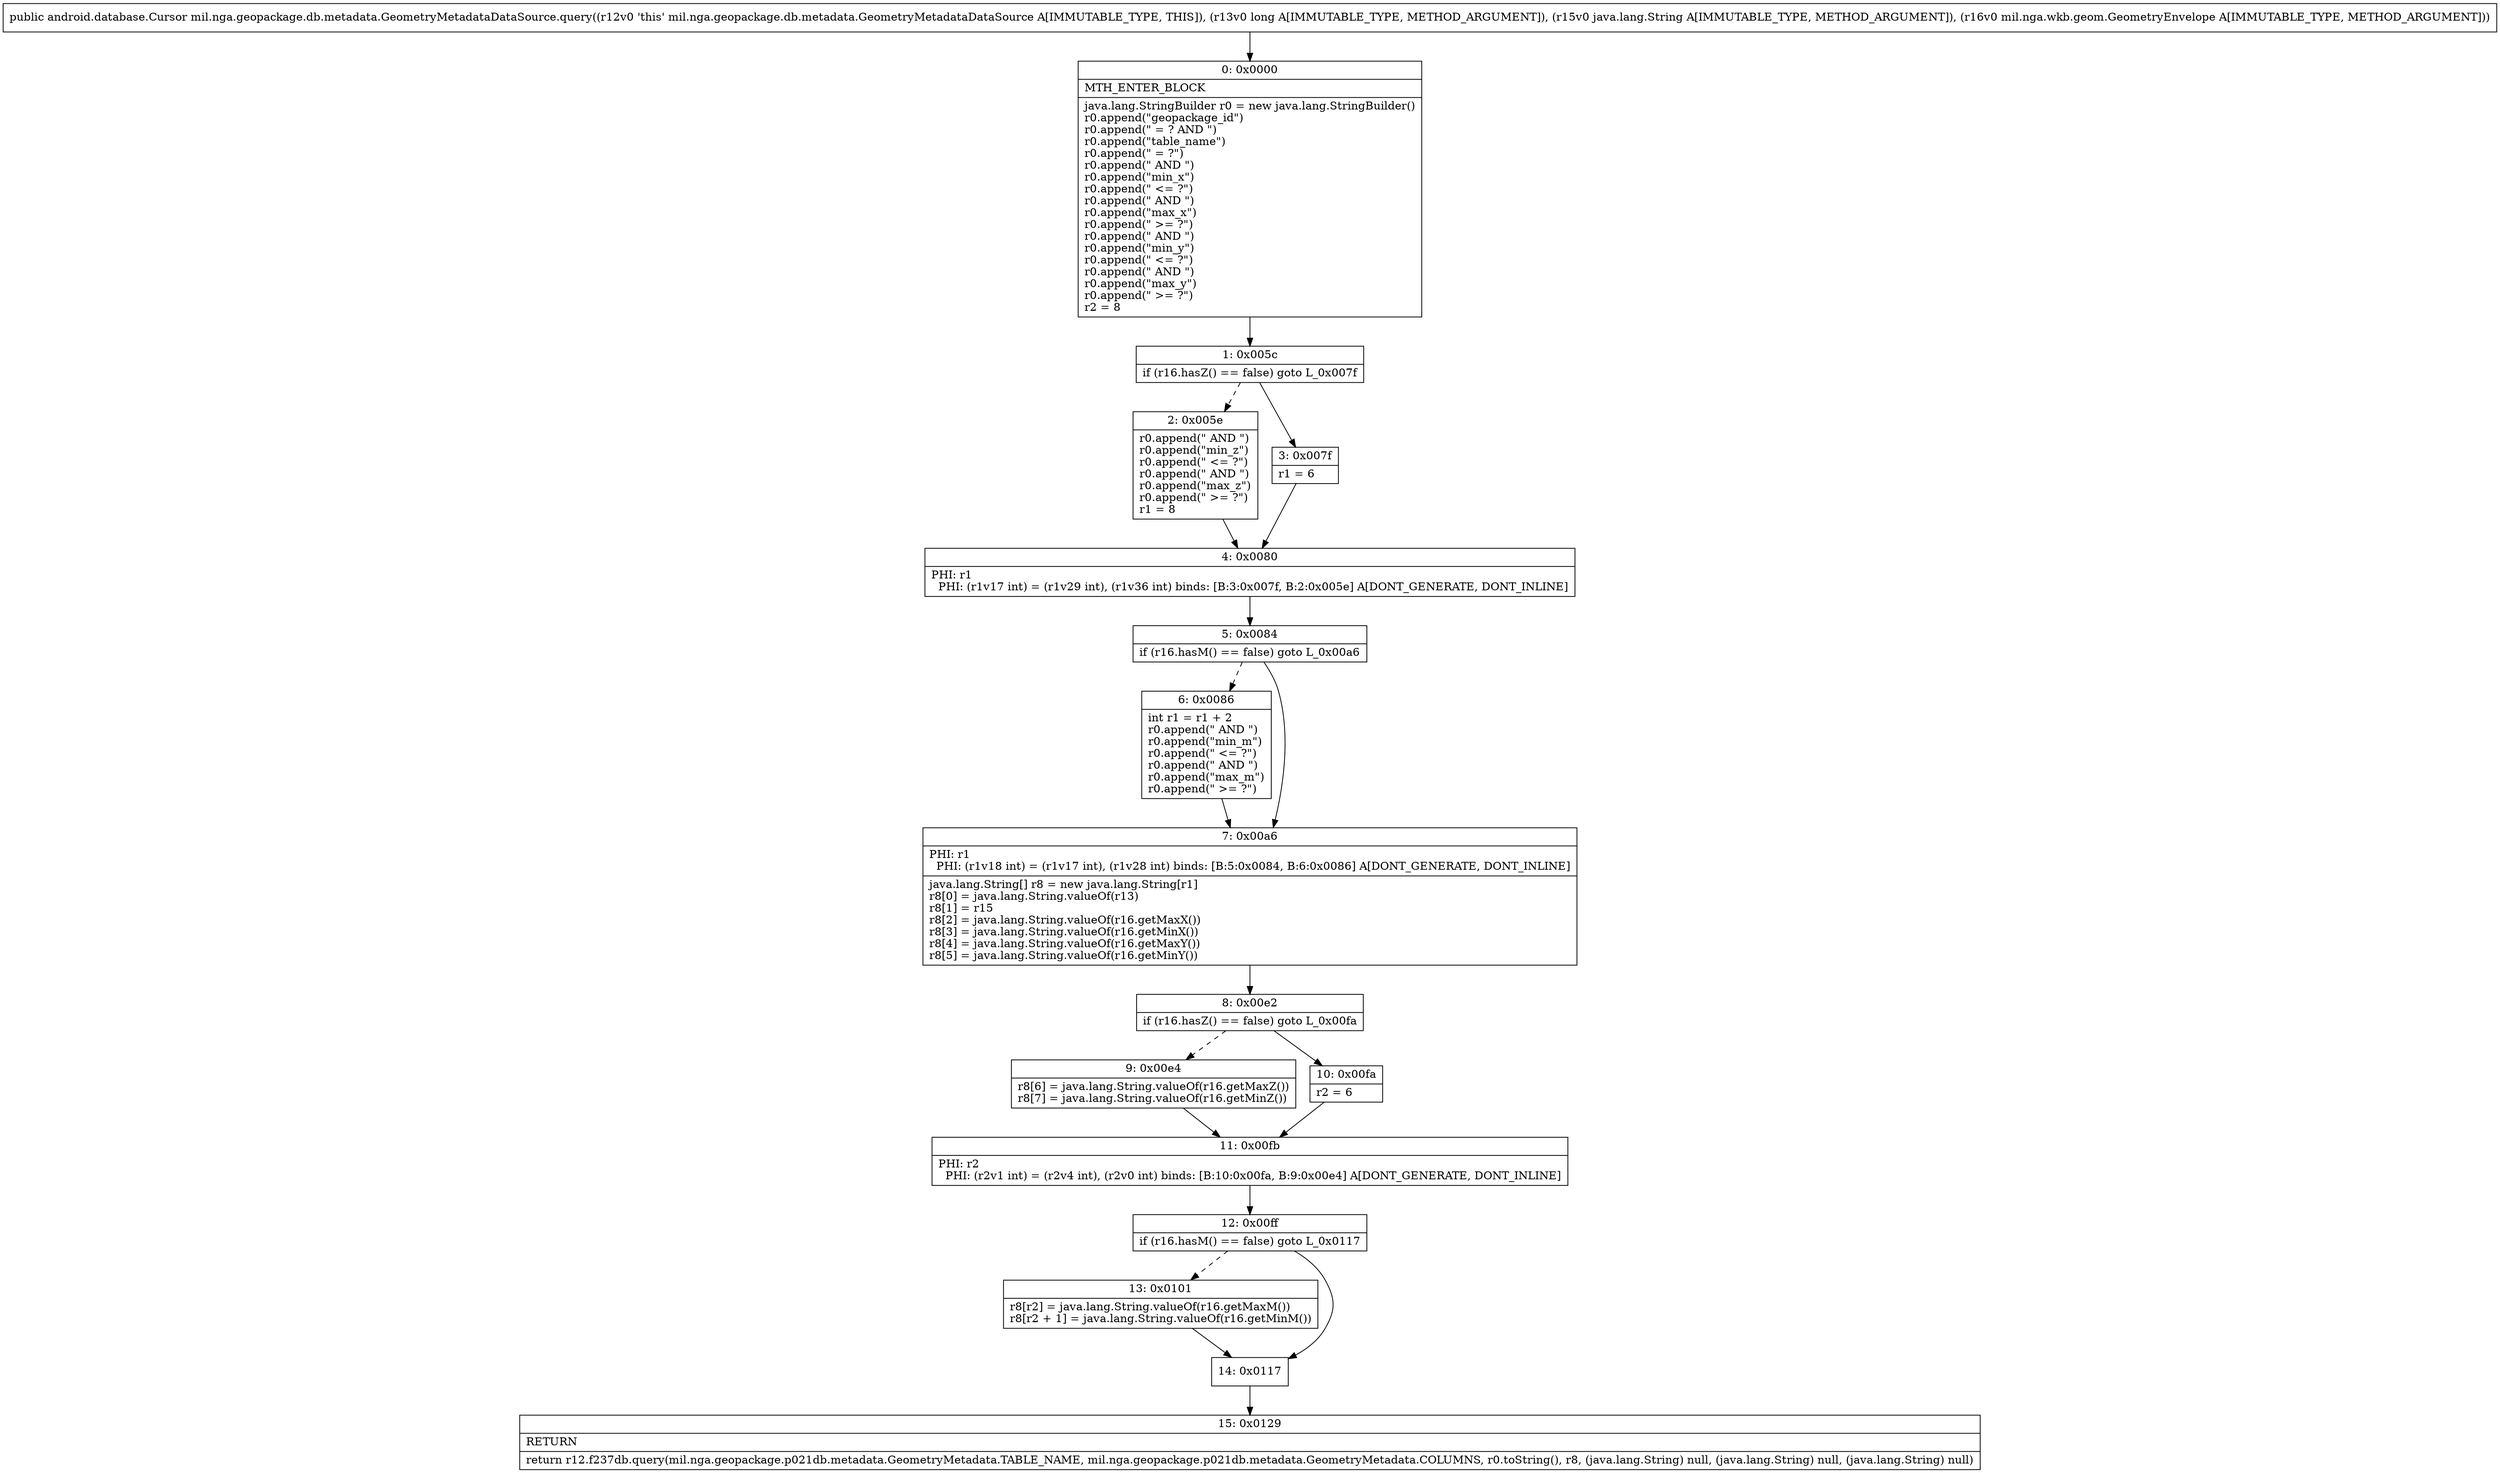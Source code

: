digraph "CFG formil.nga.geopackage.db.metadata.GeometryMetadataDataSource.query(JLjava\/lang\/String;Lmil\/nga\/wkb\/geom\/GeometryEnvelope;)Landroid\/database\/Cursor;" {
Node_0 [shape=record,label="{0\:\ 0x0000|MTH_ENTER_BLOCK\l|java.lang.StringBuilder r0 = new java.lang.StringBuilder()\lr0.append(\"geopackage_id\")\lr0.append(\" = ? AND \")\lr0.append(\"table_name\")\lr0.append(\" = ?\")\lr0.append(\" AND \")\lr0.append(\"min_x\")\lr0.append(\" \<= ?\")\lr0.append(\" AND \")\lr0.append(\"max_x\")\lr0.append(\" \>= ?\")\lr0.append(\" AND \")\lr0.append(\"min_y\")\lr0.append(\" \<= ?\")\lr0.append(\" AND \")\lr0.append(\"max_y\")\lr0.append(\" \>= ?\")\lr2 = 8\l}"];
Node_1 [shape=record,label="{1\:\ 0x005c|if (r16.hasZ() == false) goto L_0x007f\l}"];
Node_2 [shape=record,label="{2\:\ 0x005e|r0.append(\" AND \")\lr0.append(\"min_z\")\lr0.append(\" \<= ?\")\lr0.append(\" AND \")\lr0.append(\"max_z\")\lr0.append(\" \>= ?\")\lr1 = 8\l}"];
Node_3 [shape=record,label="{3\:\ 0x007f|r1 = 6\l}"];
Node_4 [shape=record,label="{4\:\ 0x0080|PHI: r1 \l  PHI: (r1v17 int) = (r1v29 int), (r1v36 int) binds: [B:3:0x007f, B:2:0x005e] A[DONT_GENERATE, DONT_INLINE]\l}"];
Node_5 [shape=record,label="{5\:\ 0x0084|if (r16.hasM() == false) goto L_0x00a6\l}"];
Node_6 [shape=record,label="{6\:\ 0x0086|int r1 = r1 + 2\lr0.append(\" AND \")\lr0.append(\"min_m\")\lr0.append(\" \<= ?\")\lr0.append(\" AND \")\lr0.append(\"max_m\")\lr0.append(\" \>= ?\")\l}"];
Node_7 [shape=record,label="{7\:\ 0x00a6|PHI: r1 \l  PHI: (r1v18 int) = (r1v17 int), (r1v28 int) binds: [B:5:0x0084, B:6:0x0086] A[DONT_GENERATE, DONT_INLINE]\l|java.lang.String[] r8 = new java.lang.String[r1]\lr8[0] = java.lang.String.valueOf(r13)\lr8[1] = r15\lr8[2] = java.lang.String.valueOf(r16.getMaxX())\lr8[3] = java.lang.String.valueOf(r16.getMinX())\lr8[4] = java.lang.String.valueOf(r16.getMaxY())\lr8[5] = java.lang.String.valueOf(r16.getMinY())\l}"];
Node_8 [shape=record,label="{8\:\ 0x00e2|if (r16.hasZ() == false) goto L_0x00fa\l}"];
Node_9 [shape=record,label="{9\:\ 0x00e4|r8[6] = java.lang.String.valueOf(r16.getMaxZ())\lr8[7] = java.lang.String.valueOf(r16.getMinZ())\l}"];
Node_10 [shape=record,label="{10\:\ 0x00fa|r2 = 6\l}"];
Node_11 [shape=record,label="{11\:\ 0x00fb|PHI: r2 \l  PHI: (r2v1 int) = (r2v4 int), (r2v0 int) binds: [B:10:0x00fa, B:9:0x00e4] A[DONT_GENERATE, DONT_INLINE]\l}"];
Node_12 [shape=record,label="{12\:\ 0x00ff|if (r16.hasM() == false) goto L_0x0117\l}"];
Node_13 [shape=record,label="{13\:\ 0x0101|r8[r2] = java.lang.String.valueOf(r16.getMaxM())\lr8[r2 + 1] = java.lang.String.valueOf(r16.getMinM())\l}"];
Node_14 [shape=record,label="{14\:\ 0x0117}"];
Node_15 [shape=record,label="{15\:\ 0x0129|RETURN\l|return r12.f237db.query(mil.nga.geopackage.p021db.metadata.GeometryMetadata.TABLE_NAME, mil.nga.geopackage.p021db.metadata.GeometryMetadata.COLUMNS, r0.toString(), r8, (java.lang.String) null, (java.lang.String) null, (java.lang.String) null)\l}"];
MethodNode[shape=record,label="{public android.database.Cursor mil.nga.geopackage.db.metadata.GeometryMetadataDataSource.query((r12v0 'this' mil.nga.geopackage.db.metadata.GeometryMetadataDataSource A[IMMUTABLE_TYPE, THIS]), (r13v0 long A[IMMUTABLE_TYPE, METHOD_ARGUMENT]), (r15v0 java.lang.String A[IMMUTABLE_TYPE, METHOD_ARGUMENT]), (r16v0 mil.nga.wkb.geom.GeometryEnvelope A[IMMUTABLE_TYPE, METHOD_ARGUMENT])) }"];
MethodNode -> Node_0;
Node_0 -> Node_1;
Node_1 -> Node_2[style=dashed];
Node_1 -> Node_3;
Node_2 -> Node_4;
Node_3 -> Node_4;
Node_4 -> Node_5;
Node_5 -> Node_6[style=dashed];
Node_5 -> Node_7;
Node_6 -> Node_7;
Node_7 -> Node_8;
Node_8 -> Node_9[style=dashed];
Node_8 -> Node_10;
Node_9 -> Node_11;
Node_10 -> Node_11;
Node_11 -> Node_12;
Node_12 -> Node_13[style=dashed];
Node_12 -> Node_14;
Node_13 -> Node_14;
Node_14 -> Node_15;
}

